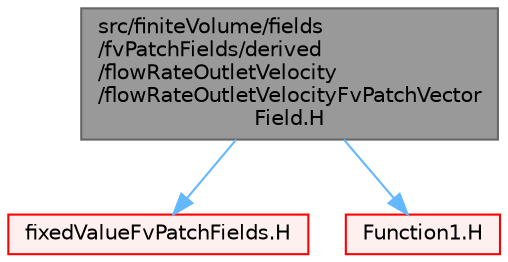 digraph "src/finiteVolume/fields/fvPatchFields/derived/flowRateOutletVelocity/flowRateOutletVelocityFvPatchVectorField.H"
{
 // LATEX_PDF_SIZE
  bgcolor="transparent";
  edge [fontname=Helvetica,fontsize=10,labelfontname=Helvetica,labelfontsize=10];
  node [fontname=Helvetica,fontsize=10,shape=box,height=0.2,width=0.4];
  Node1 [id="Node000001",label="src/finiteVolume/fields\l/fvPatchFields/derived\l/flowRateOutletVelocity\l/flowRateOutletVelocityFvPatchVector\lField.H",height=0.2,width=0.4,color="gray40", fillcolor="grey60", style="filled", fontcolor="black",tooltip=" "];
  Node1 -> Node2 [id="edge1_Node000001_Node000002",color="steelblue1",style="solid",tooltip=" "];
  Node2 [id="Node000002",label="fixedValueFvPatchFields.H",height=0.2,width=0.4,color="red", fillcolor="#FFF0F0", style="filled",URL="$fixedValueFvPatchFields_8H.html",tooltip=" "];
  Node1 -> Node267 [id="edge2_Node000001_Node000267",color="steelblue1",style="solid",tooltip=" "];
  Node267 [id="Node000267",label="Function1.H",height=0.2,width=0.4,color="red", fillcolor="#FFF0F0", style="filled",URL="$Function1_8H.html",tooltip=" "];
}
